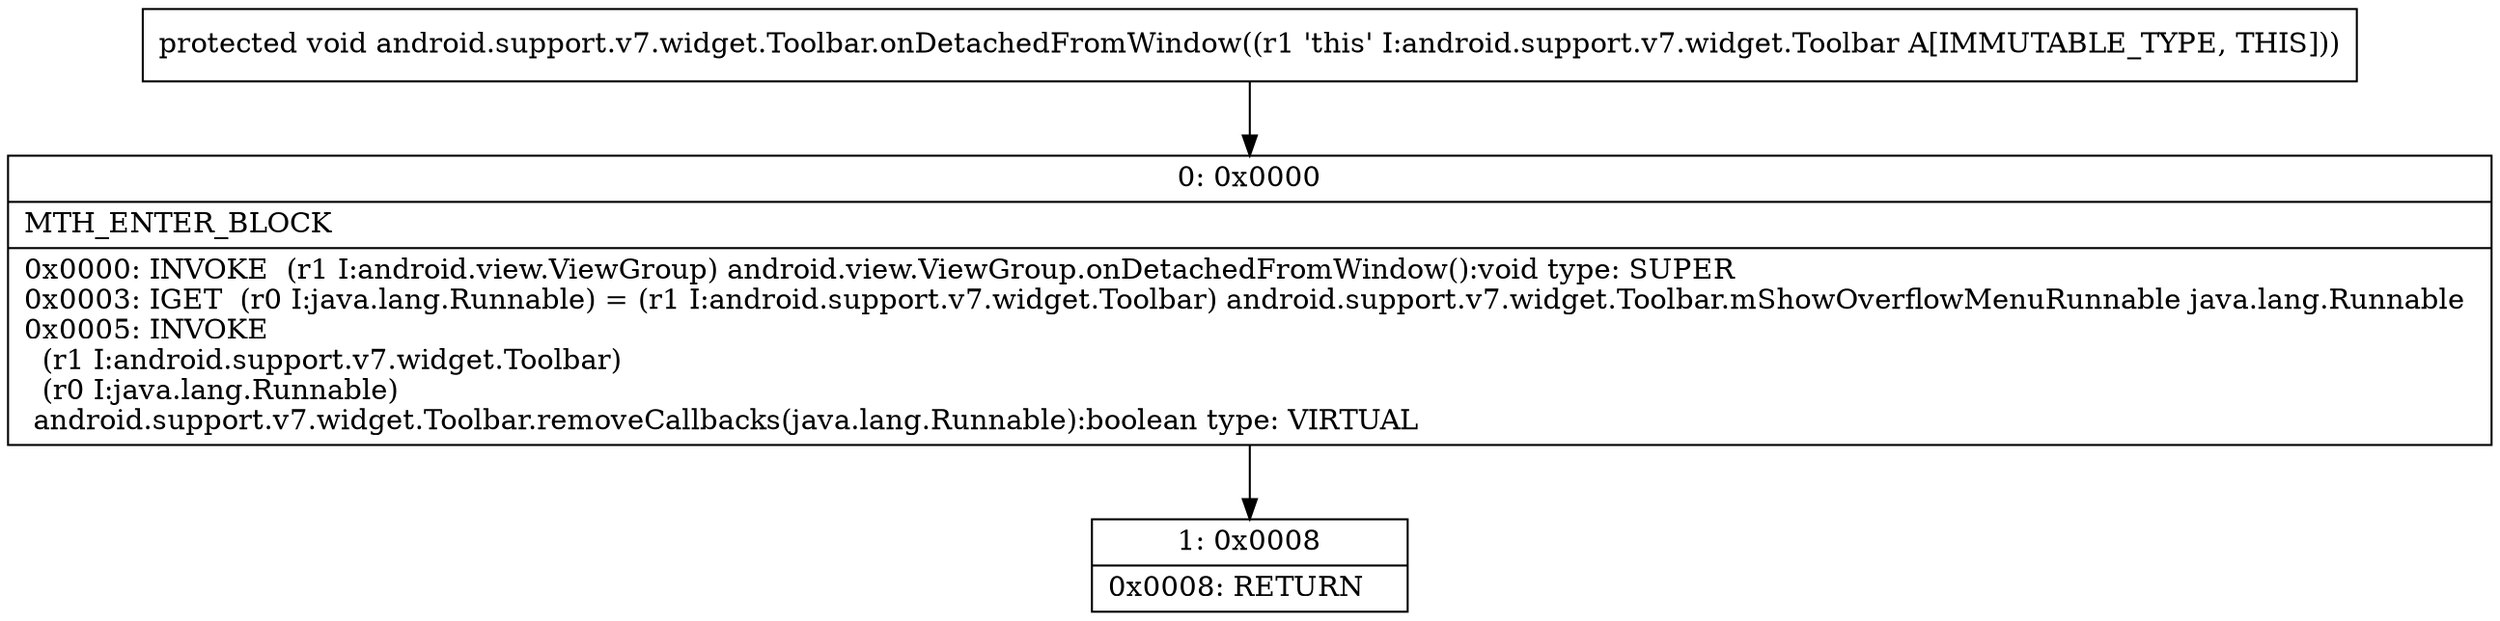 digraph "CFG forandroid.support.v7.widget.Toolbar.onDetachedFromWindow()V" {
Node_0 [shape=record,label="{0\:\ 0x0000|MTH_ENTER_BLOCK\l|0x0000: INVOKE  (r1 I:android.view.ViewGroup) android.view.ViewGroup.onDetachedFromWindow():void type: SUPER \l0x0003: IGET  (r0 I:java.lang.Runnable) = (r1 I:android.support.v7.widget.Toolbar) android.support.v7.widget.Toolbar.mShowOverflowMenuRunnable java.lang.Runnable \l0x0005: INVOKE  \l  (r1 I:android.support.v7.widget.Toolbar)\l  (r0 I:java.lang.Runnable)\l android.support.v7.widget.Toolbar.removeCallbacks(java.lang.Runnable):boolean type: VIRTUAL \l}"];
Node_1 [shape=record,label="{1\:\ 0x0008|0x0008: RETURN   \l}"];
MethodNode[shape=record,label="{protected void android.support.v7.widget.Toolbar.onDetachedFromWindow((r1 'this' I:android.support.v7.widget.Toolbar A[IMMUTABLE_TYPE, THIS])) }"];
MethodNode -> Node_0;
Node_0 -> Node_1;
}

